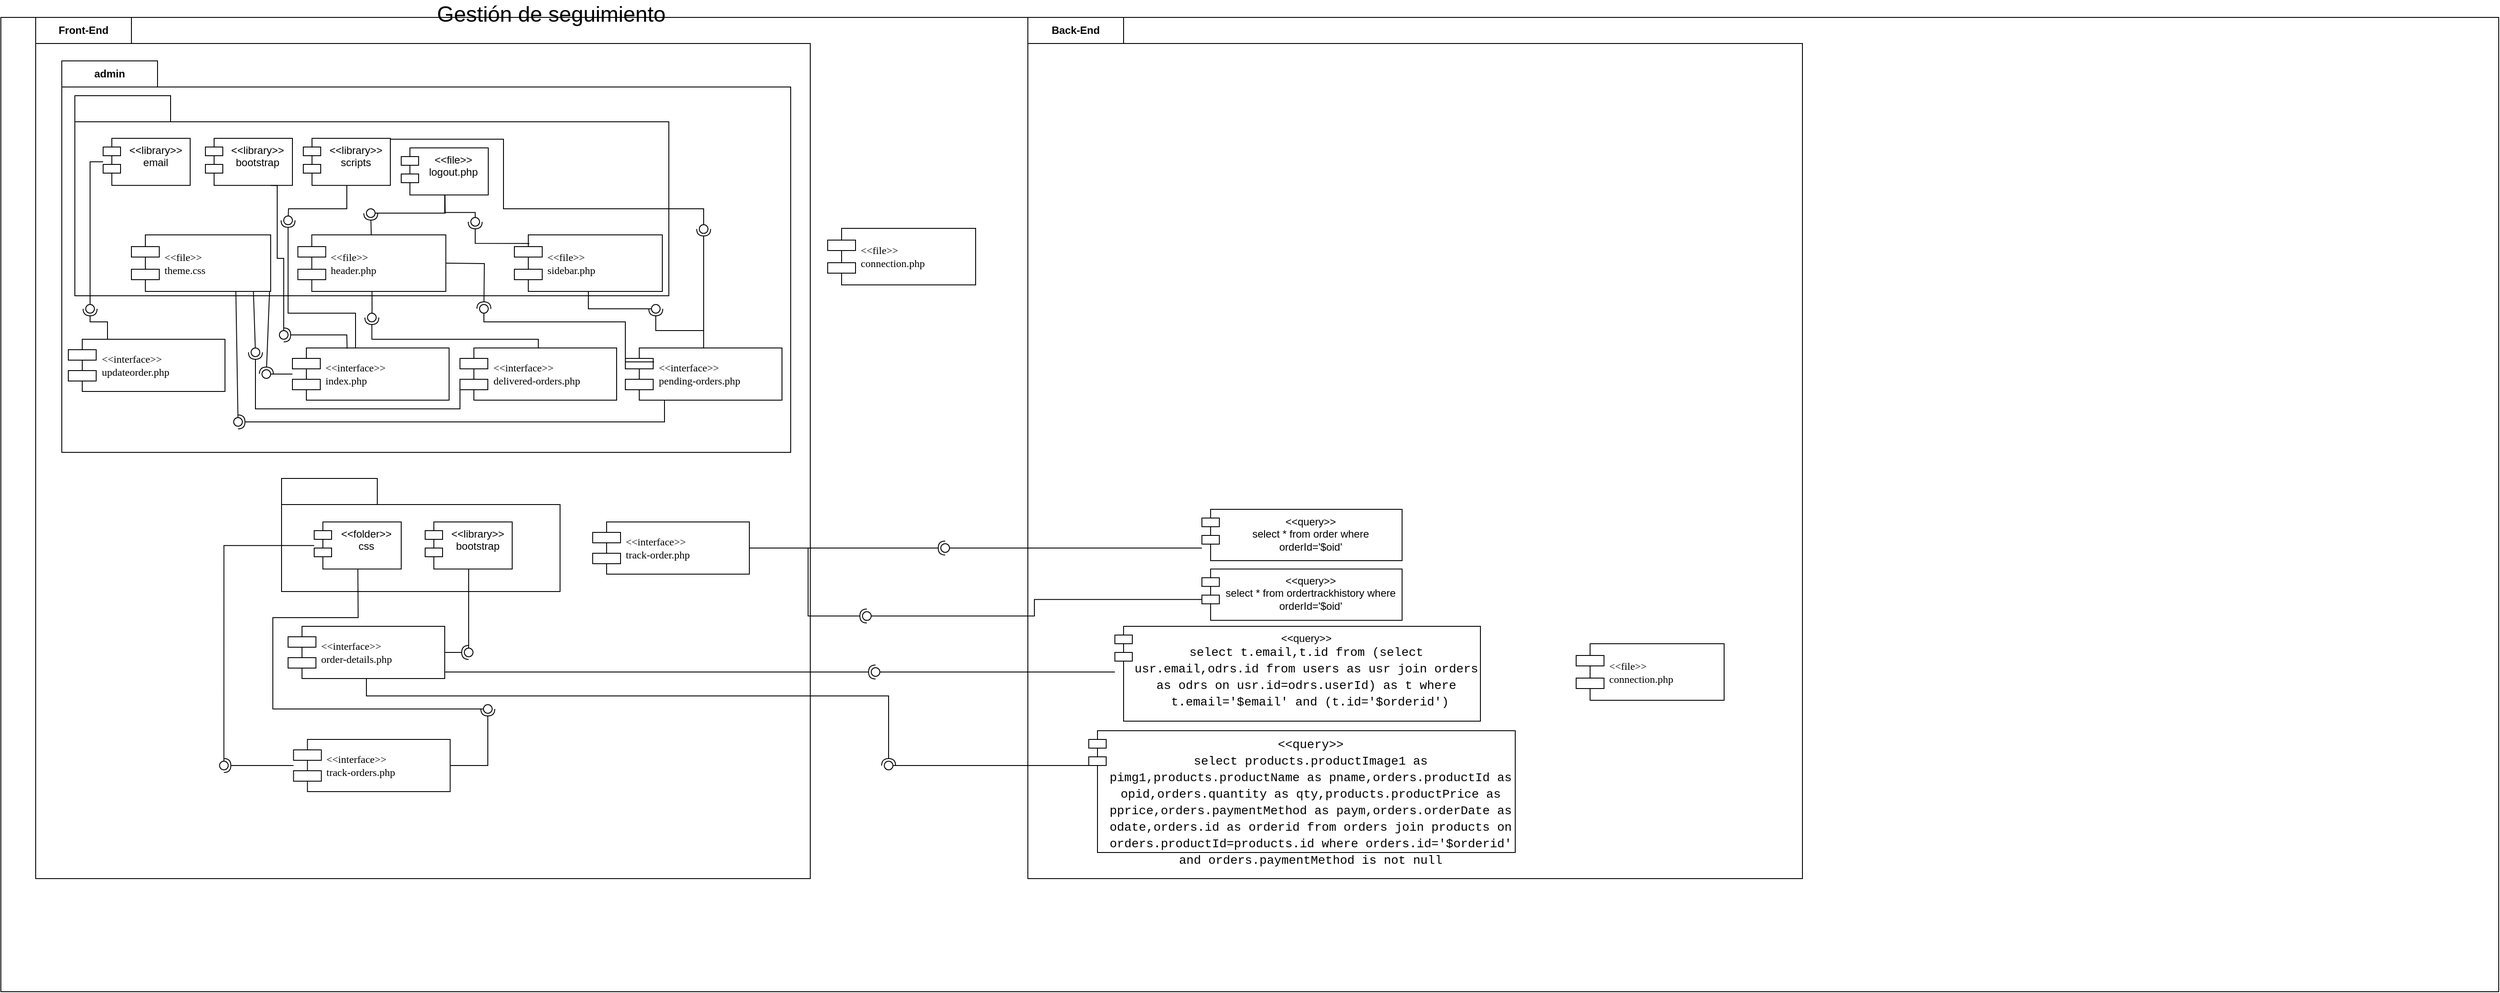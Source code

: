 <mxfile version="22.0.8" type="github">
  <diagram name="Page-1" id="5f0bae14-7c28-e335-631c-24af17079c00">
    <mxGraphModel dx="2125" dy="1511" grid="1" gridSize="10" guides="1" tooltips="1" connect="1" arrows="1" fold="1" page="1" pageScale="1" pageWidth="1100" pageHeight="850" background="none" math="0" shadow="0">
      <root>
        <mxCell id="0" />
        <mxCell id="1" parent="0" />
        <mxCell id="QajAvCTBg06aMJkXzNH2-1" value="" style="rounded=0;whiteSpace=wrap;html=1;movable=1;resizable=1;rotatable=1;deletable=1;editable=1;locked=0;connectable=1;" vertex="1" parent="1">
          <mxGeometry x="-20" y="-90" width="2870" height="1120" as="geometry" />
        </mxCell>
        <mxCell id="QajAvCTBg06aMJkXzNH2-115" value="Front-End" style="shape=folder;fontStyle=1;tabWidth=110;tabHeight=30;tabPosition=left;html=1;boundedLbl=1;labelInHeader=1;container=0;collapsible=0;whiteSpace=wrap;movable=1;resizable=1;rotatable=1;deletable=1;editable=1;locked=0;connectable=1;" vertex="1" parent="1">
          <mxGeometry x="20" y="-90" width="890" height="990" as="geometry" />
        </mxCell>
        <mxCell id="QajAvCTBg06aMJkXzNH2-2" value="&lt;font style=&quot;font-size: 25px;&quot;&gt;Gestión de seguimiento&lt;/font&gt;" style="text;strokeColor=none;align=center;fillColor=none;html=1;verticalAlign=middle;whiteSpace=wrap;rounded=0;movable=1;resizable=1;rotatable=1;deletable=1;editable=1;locked=0;connectable=1;" vertex="1" parent="1">
          <mxGeometry x="480" y="-110" width="265" height="30" as="geometry" />
        </mxCell>
        <mxCell id="QajAvCTBg06aMJkXzNH2-3" value="" style="html=1;strokeColor=none;resizeWidth=1;resizeHeight=1;fillColor=none;part=1;connectable=1;allowArrows=0;deletable=1;whiteSpace=wrap;movable=1;resizable=1;rotatable=1;editable=1;locked=0;" vertex="1" parent="1">
          <mxGeometry x="42.5" y="-10" width="573.3" height="403.226" as="geometry">
            <mxPoint y="30" as="offset" />
          </mxGeometry>
        </mxCell>
        <mxCell id="QajAvCTBg06aMJkXzNH2-4" value="admin" style="shape=folder;fontStyle=1;tabWidth=110;tabHeight=30;tabPosition=left;html=1;boundedLbl=1;labelInHeader=1;container=0;collapsible=0;whiteSpace=wrap;movable=1;resizable=1;rotatable=1;deletable=1;editable=1;locked=0;connectable=1;" vertex="1" parent="1">
          <mxGeometry x="50" y="-40" width="837.5" height="450" as="geometry" />
        </mxCell>
        <mxCell id="QajAvCTBg06aMJkXzNH2-5" value="" style="shape=folder;fontStyle=1;tabWidth=110;tabHeight=30;tabPosition=left;html=1;boundedLbl=1;labelInHeader=1;container=0;collapsible=0;whiteSpace=wrap;movable=1;resizable=1;rotatable=1;deletable=1;editable=1;locked=0;connectable=1;" vertex="1" parent="1">
          <mxGeometry x="65" width="682.5" height="230" as="geometry" />
        </mxCell>
        <mxCell id="QajAvCTBg06aMJkXzNH2-6" value="&amp;lt;&amp;lt;interface&amp;gt;&amp;gt;&lt;br&gt;delivered-orders.php" style="shape=component;align=left;spacingLeft=36;rounded=0;shadow=0;comic=0;labelBackgroundColor=none;strokeWidth=1;fontFamily=Verdana;fontSize=12;html=1;movable=1;resizable=1;rotatable=1;deletable=1;editable=1;locked=0;connectable=1;" vertex="1" parent="1">
          <mxGeometry x="507.5" y="290" width="180" height="60" as="geometry" />
        </mxCell>
        <mxCell id="QajAvCTBg06aMJkXzNH2-7" value="" style="ellipse;whiteSpace=wrap;html=1;align=center;aspect=fixed;fillColor=none;strokeColor=none;resizable=1;perimeter=centerPerimeter;rotatable=1;allowArrows=0;points=[];outlineConnect=1;movable=1;deletable=1;editable=1;locked=0;connectable=1;" vertex="1" parent="1">
          <mxGeometry x="440" y="280" width="10" height="10" as="geometry" />
        </mxCell>
        <mxCell id="QajAvCTBg06aMJkXzNH2-8" value="&amp;lt;&amp;lt;interface&amp;gt;&amp;gt;&lt;br&gt;index.php" style="shape=component;align=left;spacingLeft=36;rounded=0;shadow=0;comic=0;labelBackgroundColor=none;strokeWidth=1;fontFamily=Verdana;fontSize=12;html=1;movable=1;resizable=1;rotatable=1;deletable=1;editable=1;locked=0;connectable=1;" vertex="1" parent="1">
          <mxGeometry x="315" y="290" width="180" height="60" as="geometry" />
        </mxCell>
        <mxCell id="QajAvCTBg06aMJkXzNH2-10" value="" style="ellipse;whiteSpace=wrap;html=1;align=center;aspect=fixed;fillColor=none;strokeColor=none;resizable=1;perimeter=centerPerimeter;rotatable=1;allowArrows=0;points=[];outlineConnect=1;movable=1;deletable=1;editable=1;locked=0;connectable=1;" vertex="1" parent="1">
          <mxGeometry x="457.5" y="430" width="10" height="10" as="geometry" />
        </mxCell>
        <mxCell id="QajAvCTBg06aMJkXzNH2-14" value="" style="ellipse;whiteSpace=wrap;html=1;align=center;aspect=fixed;fillColor=none;strokeColor=none;resizable=1;perimeter=centerPerimeter;rotatable=1;allowArrows=0;points=[];outlineConnect=1;movable=1;deletable=1;editable=1;locked=0;connectable=1;" vertex="1" parent="1">
          <mxGeometry x="400" y="250" width="10" height="10" as="geometry" />
        </mxCell>
        <mxCell id="QajAvCTBg06aMJkXzNH2-17" value="&amp;lt;&amp;lt;file&amp;gt;&amp;gt;&lt;br&gt;theme.css" style="shape=component;align=left;spacingLeft=36;rounded=0;shadow=0;comic=0;labelBackgroundColor=none;strokeWidth=1;fontFamily=Verdana;fontSize=12;html=1;movable=1;resizable=1;rotatable=1;deletable=1;editable=1;locked=0;connectable=1;" vertex="1" parent="1">
          <mxGeometry x="130" y="160.0" width="160" height="65.018" as="geometry" />
        </mxCell>
        <mxCell id="QajAvCTBg06aMJkXzNH2-20" value="&amp;lt;&amp;lt;library&amp;gt;&amp;gt;&lt;br&gt;email" style="shape=module;align=left;spacingLeft=20;align=center;verticalAlign=top;whiteSpace=wrap;html=1;movable=1;resizable=1;rotatable=1;deletable=1;editable=1;locked=0;connectable=1;" vertex="1" parent="1">
          <mxGeometry x="97.5" y="48.998" width="100" height="54.182" as="geometry" />
        </mxCell>
        <mxCell id="QajAvCTBg06aMJkXzNH2-51" value="&amp;lt;&amp;lt;file&amp;gt;&amp;gt;&lt;br&gt;header.php" style="shape=component;align=left;spacingLeft=36;rounded=0;shadow=0;comic=0;labelBackgroundColor=none;strokeWidth=1;fontFamily=Verdana;fontSize=12;html=1;movable=1;resizable=1;rotatable=1;deletable=1;editable=1;locked=0;connectable=1;" vertex="1" parent="1">
          <mxGeometry x="321.25" y="160.0" width="170" height="65.018" as="geometry" />
        </mxCell>
        <mxCell id="QajAvCTBg06aMJkXzNH2-61" value="" style="ellipse;whiteSpace=wrap;html=1;align=center;aspect=fixed;fillColor=none;strokeColor=none;resizable=1;perimeter=centerPerimeter;rotatable=1;allowArrows=0;points=[];outlineConnect=1;movable=1;deletable=1;editable=1;locked=0;connectable=1;" vertex="1" parent="1">
          <mxGeometry x="582.5" y="138.31" width="10" height="10" as="geometry" />
        </mxCell>
        <mxCell id="QajAvCTBg06aMJkXzNH2-64" value="" style="ellipse;whiteSpace=wrap;html=1;align=center;aspect=fixed;fillColor=none;strokeColor=none;resizable=1;perimeter=centerPerimeter;rotatable=1;allowArrows=0;points=[];outlineConnect=1;movable=1;deletable=1;editable=1;locked=0;connectable=1;" vertex="1" parent="1">
          <mxGeometry x="758.75" y="430" width="10" height="10" as="geometry" />
        </mxCell>
        <mxCell id="QajAvCTBg06aMJkXzNH2-65" value="&amp;lt;&amp;lt;library&amp;gt;&amp;gt;&lt;br&gt;bootstrap" style="shape=module;align=left;spacingLeft=20;align=center;verticalAlign=top;whiteSpace=wrap;html=1;movable=1;resizable=1;rotatable=1;deletable=1;editable=1;locked=0;connectable=1;" vertex="1" parent="1">
          <mxGeometry x="215" y="48.998" width="100" height="54.182" as="geometry" />
        </mxCell>
        <mxCell id="QajAvCTBg06aMJkXzNH2-66" value="&amp;lt;&amp;lt;file&amp;gt;&amp;gt;&lt;br&gt;sidebar.php" style="shape=component;align=left;spacingLeft=36;rounded=0;shadow=0;comic=0;labelBackgroundColor=none;strokeWidth=1;fontFamily=Verdana;fontSize=12;html=1;movable=1;resizable=1;rotatable=1;deletable=1;editable=1;locked=0;connectable=1;" vertex="1" parent="1">
          <mxGeometry x="570" y="160.0" width="170" height="65.018" as="geometry" />
        </mxCell>
        <mxCell id="QajAvCTBg06aMJkXzNH2-68" value="&amp;lt;&amp;lt;file&amp;gt;&amp;gt;&lt;br&gt;connection.php" style="shape=component;align=left;spacingLeft=36;rounded=0;shadow=0;comic=0;labelBackgroundColor=none;strokeWidth=1;fontFamily=Verdana;fontSize=12;html=1;movable=1;resizable=1;rotatable=1;deletable=1;editable=1;locked=0;connectable=1;" vertex="1" parent="1">
          <mxGeometry x="930" y="152.49" width="170" height="65.018" as="geometry" />
        </mxCell>
        <mxCell id="QajAvCTBg06aMJkXzNH2-71" value="&amp;lt;&amp;lt;file&amp;gt;&amp;gt;&lt;br&gt;logout.php" style="shape=module;align=left;spacingLeft=20;align=center;verticalAlign=top;whiteSpace=wrap;html=1;movable=1;resizable=1;rotatable=1;deletable=1;editable=1;locked=0;connectable=1;" vertex="1" parent="1">
          <mxGeometry x="440" y="59.998" width="100" height="54.182" as="geometry" />
        </mxCell>
        <mxCell id="QajAvCTBg06aMJkXzNH2-72" value="&amp;lt;&amp;lt;interface&amp;gt;&amp;gt;&lt;br&gt;pending-orders.php" style="shape=component;align=left;spacingLeft=36;rounded=0;shadow=0;comic=0;labelBackgroundColor=none;strokeWidth=1;fontFamily=Verdana;fontSize=12;html=1;movable=1;resizable=1;rotatable=1;deletable=1;editable=1;locked=0;connectable=1;" vertex="1" parent="1">
          <mxGeometry x="697.5" y="290" width="180" height="60" as="geometry" />
        </mxCell>
        <mxCell id="QajAvCTBg06aMJkXzNH2-73" value="&amp;lt;&amp;lt;interface&amp;gt;&amp;gt;&lt;br&gt;updateorder.php" style="shape=component;align=left;spacingLeft=36;rounded=0;shadow=0;comic=0;labelBackgroundColor=none;strokeWidth=1;fontFamily=Verdana;fontSize=12;html=1;movable=1;resizable=1;rotatable=1;deletable=1;editable=1;locked=0;connectable=1;" vertex="1" parent="1">
          <mxGeometry x="57.5" y="280" width="180" height="60" as="geometry" />
        </mxCell>
        <mxCell id="QajAvCTBg06aMJkXzNH2-74" value="&amp;lt;&amp;lt;library&amp;gt;&amp;gt;&lt;br&gt;scripts" style="shape=module;align=left;spacingLeft=20;align=center;verticalAlign=top;whiteSpace=wrap;html=1;movable=1;resizable=1;rotatable=1;deletable=1;editable=1;locked=0;connectable=1;" vertex="1" parent="1">
          <mxGeometry x="327.5" y="48.998" width="100" height="54.182" as="geometry" />
        </mxCell>
        <mxCell id="QajAvCTBg06aMJkXzNH2-75" value="" style="rounded=0;orthogonalLoop=1;jettySize=auto;html=1;endArrow=halfCircle;endFill=0;endSize=6;strokeWidth=1;sketch=0;exitX=0.349;exitY=0.013;exitDx=0;exitDy=0;exitPerimeter=0;movable=1;resizable=1;rotatable=1;deletable=1;editable=1;locked=0;connectable=1;" edge="1" target="QajAvCTBg06aMJkXzNH2-77" parent="1" source="QajAvCTBg06aMJkXzNH2-8">
          <mxGeometry relative="1" as="geometry">
            <mxPoint x="327.5" y="276" as="sourcePoint" />
            <Array as="points">
              <mxPoint x="377.5" y="275" />
            </Array>
          </mxGeometry>
        </mxCell>
        <mxCell id="QajAvCTBg06aMJkXzNH2-76" value="" style="rounded=0;orthogonalLoop=1;jettySize=auto;html=1;endArrow=oval;endFill=0;sketch=0;sourcePerimeterSpacing=0;targetPerimeterSpacing=0;endSize=10;exitX=0.75;exitY=1;exitDx=0;exitDy=0;edgeStyle=orthogonalEdgeStyle;movable=1;resizable=1;rotatable=1;deletable=1;editable=1;locked=0;connectable=1;" edge="1" target="QajAvCTBg06aMJkXzNH2-77" parent="1" source="QajAvCTBg06aMJkXzNH2-65">
          <mxGeometry relative="1" as="geometry">
            <mxPoint x="287.5" y="276" as="sourcePoint" />
            <Array as="points">
              <mxPoint x="297.5" y="103" />
              <mxPoint x="297.5" y="187" />
              <mxPoint x="305.5" y="187" />
            </Array>
          </mxGeometry>
        </mxCell>
        <mxCell id="QajAvCTBg06aMJkXzNH2-77" value="" style="ellipse;whiteSpace=wrap;html=1;align=center;aspect=fixed;fillColor=none;strokeColor=none;resizable=0;perimeter=centerPerimeter;rotatable=0;allowArrows=0;points=[];outlineConnect=1;" vertex="1" parent="1">
          <mxGeometry x="300" y="270" width="10" height="10" as="geometry" />
        </mxCell>
        <mxCell id="QajAvCTBg06aMJkXzNH2-78" value="" style="rounded=0;orthogonalLoop=1;jettySize=auto;html=1;endArrow=halfCircle;endFill=0;endSize=6;strokeWidth=1;sketch=0;exitX=0.992;exitY=0.996;exitDx=0;exitDy=0;exitPerimeter=0;movable=1;resizable=1;rotatable=1;deletable=1;editable=1;locked=0;connectable=1;" edge="1" target="QajAvCTBg06aMJkXzNH2-80" parent="1" source="QajAvCTBg06aMJkXzNH2-17">
          <mxGeometry relative="1" as="geometry">
            <mxPoint x="290.5" y="360" as="sourcePoint" />
          </mxGeometry>
        </mxCell>
        <mxCell id="QajAvCTBg06aMJkXzNH2-79" value="" style="rounded=0;orthogonalLoop=1;jettySize=auto;html=1;endArrow=oval;endFill=0;sketch=0;sourcePerimeterSpacing=0;targetPerimeterSpacing=0;endSize=10;movable=1;resizable=1;rotatable=1;deletable=1;editable=1;locked=0;connectable=1;" edge="1" target="QajAvCTBg06aMJkXzNH2-80" parent="1" source="QajAvCTBg06aMJkXzNH2-8">
          <mxGeometry relative="1" as="geometry">
            <mxPoint x="250.5" y="360" as="sourcePoint" />
          </mxGeometry>
        </mxCell>
        <mxCell id="QajAvCTBg06aMJkXzNH2-80" value="" style="ellipse;whiteSpace=wrap;html=1;align=center;aspect=fixed;fillColor=none;strokeColor=none;resizable=0;perimeter=centerPerimeter;rotatable=0;allowArrows=0;points=[];outlineConnect=1;" vertex="1" parent="1">
          <mxGeometry x="280" y="315" width="10" height="10" as="geometry" />
        </mxCell>
        <mxCell id="QajAvCTBg06aMJkXzNH2-81" value="" style="rounded=0;orthogonalLoop=1;jettySize=auto;html=1;endArrow=halfCircle;endFill=0;endSize=6;strokeWidth=1;sketch=0;edgeStyle=orthogonalEdgeStyle;movable=1;resizable=1;rotatable=1;deletable=1;editable=1;locked=0;connectable=1;" edge="1" target="QajAvCTBg06aMJkXzNH2-83" parent="1" source="QajAvCTBg06aMJkXzNH2-6">
          <mxGeometry relative="1" as="geometry">
            <mxPoint x="510.5" y="275" as="sourcePoint" />
            <Array as="points">
              <mxPoint x="597.5" y="280" />
              <mxPoint x="406.5" y="280" />
            </Array>
          </mxGeometry>
        </mxCell>
        <mxCell id="QajAvCTBg06aMJkXzNH2-82" value="" style="rounded=0;orthogonalLoop=1;jettySize=auto;html=1;endArrow=oval;endFill=0;sketch=0;sourcePerimeterSpacing=0;targetPerimeterSpacing=0;endSize=10;movable=1;resizable=1;rotatable=1;deletable=1;editable=1;locked=0;connectable=1;" edge="1" target="QajAvCTBg06aMJkXzNH2-83" parent="1" source="QajAvCTBg06aMJkXzNH2-51">
          <mxGeometry relative="1" as="geometry">
            <mxPoint x="470.5" y="275" as="sourcePoint" />
            <Array as="points">
              <mxPoint x="406.5" y="245" />
            </Array>
          </mxGeometry>
        </mxCell>
        <mxCell id="QajAvCTBg06aMJkXzNH2-83" value="" style="ellipse;whiteSpace=wrap;html=1;align=center;aspect=fixed;fillColor=none;strokeColor=none;resizable=1;perimeter=centerPerimeter;rotatable=1;allowArrows=0;points=[];outlineConnect=1;movable=1;deletable=1;editable=1;locked=0;connectable=1;" vertex="1" parent="1">
          <mxGeometry x="401.25" y="250" width="10" height="10" as="geometry" />
        </mxCell>
        <mxCell id="QajAvCTBg06aMJkXzNH2-84" value="" style="rounded=0;orthogonalLoop=1;jettySize=auto;html=1;endArrow=halfCircle;endFill=0;endSize=6;strokeWidth=1;sketch=0;exitX=1;exitY=0.5;exitDx=0;exitDy=0;movable=1;resizable=1;rotatable=1;deletable=1;editable=1;locked=0;connectable=1;" edge="1" target="QajAvCTBg06aMJkXzNH2-86" parent="1" source="QajAvCTBg06aMJkXzNH2-51">
          <mxGeometry relative="1" as="geometry">
            <mxPoint x="652.5" y="351" as="sourcePoint" />
            <Array as="points">
              <mxPoint x="535.5" y="193" />
            </Array>
          </mxGeometry>
        </mxCell>
        <mxCell id="QajAvCTBg06aMJkXzNH2-85" value="" style="rounded=0;orthogonalLoop=1;jettySize=auto;html=1;endArrow=oval;endFill=0;sketch=0;sourcePerimeterSpacing=0;targetPerimeterSpacing=0;endSize=10;edgeStyle=orthogonalEdgeStyle;exitX=0.183;exitY=0.267;exitDx=0;exitDy=0;exitPerimeter=0;movable=1;resizable=1;rotatable=1;deletable=1;editable=1;locked=0;connectable=1;" edge="1" target="QajAvCTBg06aMJkXzNH2-86" parent="1" source="QajAvCTBg06aMJkXzNH2-72">
          <mxGeometry relative="1" as="geometry">
            <mxPoint x="612.5" y="351" as="sourcePoint" />
            <Array as="points">
              <mxPoint x="697.5" y="306" />
              <mxPoint x="697.5" y="260" />
              <mxPoint x="535.5" y="260" />
            </Array>
          </mxGeometry>
        </mxCell>
        <mxCell id="QajAvCTBg06aMJkXzNH2-86" value="" style="ellipse;whiteSpace=wrap;html=1;align=center;aspect=fixed;fillColor=none;strokeColor=none;resizable=0;perimeter=centerPerimeter;rotatable=0;allowArrows=0;points=[];outlineConnect=1;" vertex="1" parent="1">
          <mxGeometry x="530" y="240" width="10" height="10" as="geometry" />
        </mxCell>
        <mxCell id="QajAvCTBg06aMJkXzNH2-87" value="" style="rounded=0;orthogonalLoop=1;jettySize=auto;html=1;endArrow=halfCircle;endFill=0;endSize=6;strokeWidth=1;sketch=0;edgeStyle=orthogonalEdgeStyle;exitX=0.5;exitY=0;exitDx=0;exitDy=0;movable=1;resizable=1;rotatable=1;deletable=1;editable=1;locked=0;connectable=1;" edge="1" target="QajAvCTBg06aMJkXzNH2-89" parent="1" source="QajAvCTBg06aMJkXzNH2-72">
          <mxGeometry relative="1" as="geometry">
            <mxPoint x="760.5" y="360" as="sourcePoint" />
          </mxGeometry>
        </mxCell>
        <mxCell id="QajAvCTBg06aMJkXzNH2-88" value="" style="rounded=0;orthogonalLoop=1;jettySize=auto;html=1;endArrow=oval;endFill=0;sketch=0;sourcePerimeterSpacing=0;targetPerimeterSpacing=0;endSize=10;edgeStyle=orthogonalEdgeStyle;movable=1;resizable=1;rotatable=1;deletable=1;editable=1;locked=0;connectable=1;" edge="1" target="QajAvCTBg06aMJkXzNH2-89" parent="1" source="QajAvCTBg06aMJkXzNH2-66">
          <mxGeometry relative="1" as="geometry">
            <mxPoint x="720.5" y="360" as="sourcePoint" />
          </mxGeometry>
        </mxCell>
        <mxCell id="QajAvCTBg06aMJkXzNH2-89" value="" style="ellipse;whiteSpace=wrap;html=1;align=center;aspect=fixed;fillColor=none;strokeColor=none;resizable=0;perimeter=centerPerimeter;rotatable=0;allowArrows=0;points=[];outlineConnect=1;" vertex="1" parent="1">
          <mxGeometry x="727.5" y="240" width="10" height="10" as="geometry" />
        </mxCell>
        <mxCell id="QajAvCTBg06aMJkXzNH2-90" value="" style="rounded=0;orthogonalLoop=1;jettySize=auto;html=1;endArrow=halfCircle;endFill=0;endSize=6;strokeWidth=1;sketch=0;exitX=0;exitY=0.7;exitDx=0;exitDy=0;movable=1;resizable=1;rotatable=1;deletable=1;editable=1;locked=0;connectable=1;" edge="1" target="QajAvCTBg06aMJkXzNH2-92" parent="1" source="QajAvCTBg06aMJkXzNH2-6">
          <mxGeometry relative="1" as="geometry">
            <mxPoint x="287.5" y="385" as="sourcePoint" />
            <Array as="points">
              <mxPoint x="507.5" y="360" />
              <mxPoint x="272.5" y="360" />
            </Array>
          </mxGeometry>
        </mxCell>
        <mxCell id="QajAvCTBg06aMJkXzNH2-91" value="" style="rounded=0;orthogonalLoop=1;jettySize=auto;html=1;endArrow=oval;endFill=0;sketch=0;sourcePerimeterSpacing=0;targetPerimeterSpacing=0;endSize=10;exitX=0.876;exitY=0.996;exitDx=0;exitDy=0;exitPerimeter=0;movable=1;resizable=1;rotatable=1;deletable=1;editable=1;locked=0;connectable=1;" edge="1" target="QajAvCTBg06aMJkXzNH2-92" parent="1" source="QajAvCTBg06aMJkXzNH2-17">
          <mxGeometry relative="1" as="geometry">
            <mxPoint x="247.5" y="385" as="sourcePoint" />
          </mxGeometry>
        </mxCell>
        <mxCell id="QajAvCTBg06aMJkXzNH2-92" value="" style="ellipse;whiteSpace=wrap;html=1;align=center;aspect=fixed;fillColor=none;strokeColor=none;resizable=1;perimeter=centerPerimeter;rotatable=1;allowArrows=0;points=[];outlineConnect=1;movable=1;deletable=1;editable=1;locked=0;connectable=1;" vertex="1" parent="1">
          <mxGeometry x="267.5" y="290" width="10" height="10" as="geometry" />
        </mxCell>
        <mxCell id="QajAvCTBg06aMJkXzNH2-93" value="" style="rounded=0;orthogonalLoop=1;jettySize=auto;html=1;endArrow=halfCircle;endFill=0;endSize=6;strokeWidth=1;sketch=0;exitX=0.25;exitY=1;exitDx=0;exitDy=0;movable=1;resizable=1;rotatable=1;deletable=1;editable=1;locked=0;connectable=1;" edge="1" target="QajAvCTBg06aMJkXzNH2-95" parent="1" source="QajAvCTBg06aMJkXzNH2-72">
          <mxGeometry relative="1" as="geometry">
            <mxPoint x="290.5" y="426" as="sourcePoint" />
            <Array as="points">
              <mxPoint x="742.5" y="375" />
            </Array>
          </mxGeometry>
        </mxCell>
        <mxCell id="QajAvCTBg06aMJkXzNH2-94" value="" style="rounded=0;orthogonalLoop=1;jettySize=auto;html=1;endArrow=oval;endFill=0;sketch=0;sourcePerimeterSpacing=0;targetPerimeterSpacing=0;endSize=10;exitX=0.75;exitY=1;exitDx=0;exitDy=0;movable=1;resizable=1;rotatable=1;deletable=1;editable=1;locked=0;connectable=1;" edge="1" target="QajAvCTBg06aMJkXzNH2-95" parent="1" source="QajAvCTBg06aMJkXzNH2-17">
          <mxGeometry relative="1" as="geometry">
            <mxPoint x="250.5" y="426" as="sourcePoint" />
          </mxGeometry>
        </mxCell>
        <mxCell id="QajAvCTBg06aMJkXzNH2-95" value="" style="ellipse;whiteSpace=wrap;html=1;align=center;aspect=fixed;fillColor=none;strokeColor=none;resizable=0;perimeter=centerPerimeter;rotatable=0;allowArrows=0;points=[];outlineConnect=1;" vertex="1" parent="1">
          <mxGeometry x="247.5" y="370" width="10" height="10" as="geometry" />
        </mxCell>
        <mxCell id="QajAvCTBg06aMJkXzNH2-96" value="" style="rounded=0;orthogonalLoop=1;jettySize=auto;html=1;endArrow=halfCircle;endFill=0;endSize=6;strokeWidth=1;sketch=0;exitX=0.25;exitY=0;exitDx=0;exitDy=0;edgeStyle=orthogonalEdgeStyle;movable=1;resizable=1;rotatable=1;deletable=1;editable=1;locked=0;connectable=1;" edge="1" target="QajAvCTBg06aMJkXzNH2-98" parent="1" source="QajAvCTBg06aMJkXzNH2-73">
          <mxGeometry relative="1" as="geometry">
            <mxPoint x="127.5" y="265" as="sourcePoint" />
          </mxGeometry>
        </mxCell>
        <mxCell id="QajAvCTBg06aMJkXzNH2-97" value="" style="rounded=0;orthogonalLoop=1;jettySize=auto;html=1;endArrow=oval;endFill=0;sketch=0;sourcePerimeterSpacing=0;targetPerimeterSpacing=0;endSize=10;movable=1;resizable=1;rotatable=1;deletable=1;editable=1;locked=0;connectable=1;" edge="1" target="QajAvCTBg06aMJkXzNH2-98" parent="1" source="QajAvCTBg06aMJkXzNH2-20">
          <mxGeometry relative="1" as="geometry">
            <mxPoint x="87.5" y="265" as="sourcePoint" />
            <Array as="points">
              <mxPoint x="82.5" y="76" />
            </Array>
          </mxGeometry>
        </mxCell>
        <mxCell id="QajAvCTBg06aMJkXzNH2-98" value="" style="ellipse;whiteSpace=wrap;html=1;align=center;aspect=fixed;fillColor=none;strokeColor=none;resizable=0;perimeter=centerPerimeter;rotatable=0;allowArrows=0;points=[];outlineConnect=1;" vertex="1" parent="1">
          <mxGeometry x="77.5" y="240" width="10" height="10" as="geometry" />
        </mxCell>
        <mxCell id="QajAvCTBg06aMJkXzNH2-99" value="" style="rounded=0;orthogonalLoop=1;jettySize=auto;html=1;endArrow=halfCircle;endFill=0;endSize=6;strokeWidth=1;sketch=0;movable=1;resizable=1;rotatable=1;deletable=1;editable=1;locked=0;connectable=1;" edge="1" target="QajAvCTBg06aMJkXzNH2-101" parent="1" source="QajAvCTBg06aMJkXzNH2-72">
          <mxGeometry relative="1" as="geometry">
            <mxPoint x="426.5" y="143" as="sourcePoint" />
          </mxGeometry>
        </mxCell>
        <mxCell id="QajAvCTBg06aMJkXzNH2-100" value="" style="rounded=0;orthogonalLoop=1;jettySize=auto;html=1;endArrow=oval;endFill=0;sketch=0;sourcePerimeterSpacing=0;targetPerimeterSpacing=0;endSize=10;edgeStyle=orthogonalEdgeStyle;exitX=1;exitY=0.5;exitDx=0;exitDy=0;movable=1;resizable=1;rotatable=1;deletable=1;editable=1;locked=0;connectable=1;" edge="1" target="QajAvCTBg06aMJkXzNH2-101" parent="1" source="QajAvCTBg06aMJkXzNH2-74">
          <mxGeometry relative="1" as="geometry">
            <mxPoint x="386.5" y="143" as="sourcePoint" />
            <Array as="points">
              <mxPoint x="427.5" y="50" />
              <mxPoint x="557.5" y="50" />
              <mxPoint x="557.5" y="130" />
              <mxPoint x="787.5" y="130" />
            </Array>
          </mxGeometry>
        </mxCell>
        <mxCell id="QajAvCTBg06aMJkXzNH2-101" value="" style="ellipse;whiteSpace=wrap;html=1;align=center;aspect=fixed;fillColor=none;strokeColor=none;resizable=0;perimeter=centerPerimeter;rotatable=0;allowArrows=0;points=[];outlineConnect=1;" vertex="1" parent="1">
          <mxGeometry x="782.5" y="148.31" width="10" height="10" as="geometry" />
        </mxCell>
        <mxCell id="QajAvCTBg06aMJkXzNH2-102" value="" style="rounded=0;orthogonalLoop=1;jettySize=auto;html=1;endArrow=halfCircle;endFill=0;endSize=6;strokeWidth=1;sketch=0;edgeStyle=orthogonalEdgeStyle;movable=1;resizable=1;rotatable=1;deletable=1;editable=1;locked=0;connectable=1;" edge="1" target="QajAvCTBg06aMJkXzNH2-104" parent="1" source="QajAvCTBg06aMJkXzNH2-8">
          <mxGeometry relative="1" as="geometry">
            <mxPoint x="377.5" y="143" as="sourcePoint" />
            <Array as="points">
              <mxPoint x="387.5" y="250" />
              <mxPoint x="310.5" y="250" />
            </Array>
          </mxGeometry>
        </mxCell>
        <mxCell id="QajAvCTBg06aMJkXzNH2-103" value="" style="rounded=0;orthogonalLoop=1;jettySize=auto;html=1;endArrow=oval;endFill=0;sketch=0;sourcePerimeterSpacing=0;targetPerimeterSpacing=0;endSize=10;movable=1;resizable=1;rotatable=1;deletable=1;editable=1;locked=0;connectable=1;" edge="1" target="QajAvCTBg06aMJkXzNH2-104" parent="1" source="QajAvCTBg06aMJkXzNH2-74">
          <mxGeometry relative="1" as="geometry">
            <mxPoint x="337.5" y="143" as="sourcePoint" />
            <Array as="points">
              <mxPoint x="377.5" y="130" />
              <mxPoint x="310.5" y="130" />
            </Array>
          </mxGeometry>
        </mxCell>
        <mxCell id="QajAvCTBg06aMJkXzNH2-104" value="" style="ellipse;whiteSpace=wrap;html=1;align=center;aspect=fixed;fillColor=none;strokeColor=none;resizable=0;perimeter=centerPerimeter;rotatable=0;allowArrows=0;points=[];outlineConnect=1;" vertex="1" parent="1">
          <mxGeometry x="305" y="138.31" width="10" height="10" as="geometry" />
        </mxCell>
        <mxCell id="QajAvCTBg06aMJkXzNH2-105" value="" style="rounded=0;orthogonalLoop=1;jettySize=auto;html=1;endArrow=halfCircle;endFill=0;endSize=6;strokeWidth=1;sketch=0;movable=1;resizable=1;rotatable=1;deletable=1;editable=1;locked=0;connectable=1;" edge="1" target="QajAvCTBg06aMJkXzNH2-107" parent="1" source="QajAvCTBg06aMJkXzNH2-51">
          <mxGeometry relative="1" as="geometry">
            <mxPoint x="510.5" y="143" as="sourcePoint" />
          </mxGeometry>
        </mxCell>
        <mxCell id="QajAvCTBg06aMJkXzNH2-106" value="" style="rounded=0;orthogonalLoop=1;jettySize=auto;html=1;endArrow=oval;endFill=0;sketch=0;sourcePerimeterSpacing=0;targetPerimeterSpacing=0;endSize=10;movable=1;resizable=1;rotatable=1;deletable=1;editable=1;locked=0;connectable=1;" edge="1" target="QajAvCTBg06aMJkXzNH2-107" parent="1" source="QajAvCTBg06aMJkXzNH2-71">
          <mxGeometry relative="1" as="geometry">
            <mxPoint x="470.5" y="143" as="sourcePoint" />
            <Array as="points">
              <mxPoint x="490.5" y="135" />
            </Array>
          </mxGeometry>
        </mxCell>
        <mxCell id="QajAvCTBg06aMJkXzNH2-107" value="" style="ellipse;whiteSpace=wrap;html=1;align=center;aspect=fixed;fillColor=none;strokeColor=none;resizable=0;perimeter=centerPerimeter;rotatable=0;allowArrows=0;points=[];outlineConnect=1;" vertex="1" parent="1">
          <mxGeometry x="400" y="130" width="10" height="10" as="geometry" />
        </mxCell>
        <mxCell id="QajAvCTBg06aMJkXzNH2-108" value="" style="rounded=0;orthogonalLoop=1;jettySize=auto;html=1;endArrow=halfCircle;endFill=0;endSize=6;strokeWidth=1;sketch=0;edgeStyle=orthogonalEdgeStyle;exitX=0.102;exitY=0.151;exitDx=0;exitDy=0;exitPerimeter=0;movable=1;resizable=1;rotatable=1;deletable=1;editable=1;locked=0;connectable=1;" edge="1" target="QajAvCTBg06aMJkXzNH2-110" parent="1" source="QajAvCTBg06aMJkXzNH2-66">
          <mxGeometry relative="1" as="geometry">
            <mxPoint x="557.5" y="163" as="sourcePoint" />
            <Array as="points">
              <mxPoint x="525.5" y="170" />
            </Array>
          </mxGeometry>
        </mxCell>
        <mxCell id="QajAvCTBg06aMJkXzNH2-109" value="" style="rounded=0;orthogonalLoop=1;jettySize=auto;html=1;endArrow=oval;endFill=0;sketch=0;sourcePerimeterSpacing=0;targetPerimeterSpacing=0;endSize=10;edgeStyle=orthogonalEdgeStyle;movable=1;resizable=1;rotatable=1;deletable=1;editable=1;locked=0;connectable=1;" edge="1" target="QajAvCTBg06aMJkXzNH2-110" parent="1" source="QajAvCTBg06aMJkXzNH2-71">
          <mxGeometry relative="1" as="geometry">
            <mxPoint x="517.5" y="163" as="sourcePoint" />
          </mxGeometry>
        </mxCell>
        <mxCell id="QajAvCTBg06aMJkXzNH2-110" value="" style="ellipse;whiteSpace=wrap;html=1;align=center;aspect=fixed;fillColor=none;strokeColor=none;resizable=0;perimeter=centerPerimeter;rotatable=0;allowArrows=0;points=[];outlineConnect=1;" vertex="1" parent="1">
          <mxGeometry x="520" y="140" width="10" height="10" as="geometry" />
        </mxCell>
        <mxCell id="QajAvCTBg06aMJkXzNH2-122" value="" style="ellipse;whiteSpace=wrap;html=1;align=center;aspect=fixed;fillColor=none;strokeColor=none;resizable=1;perimeter=centerPerimeter;rotatable=1;allowArrows=0;points=[];outlineConnect=1;movable=1;deletable=1;editable=1;locked=0;connectable=1;" vertex="1" parent="1">
          <mxGeometry x="205" y="900" width="10" height="10" as="geometry" />
        </mxCell>
        <mxCell id="QajAvCTBg06aMJkXzNH2-128" value="" style="ellipse;whiteSpace=wrap;html=1;align=center;aspect=fixed;fillColor=none;strokeColor=none;resizable=1;perimeter=centerPerimeter;rotatable=1;allowArrows=0;points=[];outlineConnect=1;movable=1;deletable=1;editable=1;locked=0;connectable=1;" vertex="1" parent="1">
          <mxGeometry x="627.5" y="900" width="10" height="10" as="geometry" />
        </mxCell>
        <mxCell id="QajAvCTBg06aMJkXzNH2-171" value="" style="shape=folder;fontStyle=1;tabWidth=110;tabHeight=30;tabPosition=left;html=1;boundedLbl=1;labelInHeader=1;container=0;collapsible=0;whiteSpace=wrap;movable=1;resizable=1;rotatable=1;deletable=1;editable=1;locked=0;connectable=1;" vertex="1" parent="1">
          <mxGeometry x="302.5" y="440" width="320" height="130" as="geometry" />
        </mxCell>
        <mxCell id="QajAvCTBg06aMJkXzNH2-172" value="&amp;lt;&amp;lt;folder&amp;gt;&amp;gt;&lt;br&gt;css" style="shape=module;align=left;spacingLeft=20;align=center;verticalAlign=top;whiteSpace=wrap;html=1;movable=1;resizable=1;rotatable=1;deletable=1;editable=1;locked=0;connectable=1;" vertex="1" parent="1">
          <mxGeometry x="340" y="489.998" width="100" height="54.182" as="geometry" />
        </mxCell>
        <mxCell id="QajAvCTBg06aMJkXzNH2-173" value="&amp;lt;&amp;lt;library&amp;gt;&amp;gt;&lt;br&gt;bootstrap" style="shape=module;align=left;spacingLeft=20;align=center;verticalAlign=top;whiteSpace=wrap;html=1;movable=1;resizable=1;rotatable=1;deletable=1;editable=1;locked=0;connectable=1;" vertex="1" parent="1">
          <mxGeometry x="467.5" y="489.998" width="100" height="54.182" as="geometry" />
        </mxCell>
        <mxCell id="QajAvCTBg06aMJkXzNH2-175" value="&amp;lt;&amp;lt;interface&amp;gt;&amp;gt;&lt;br&gt;order-details.php" style="shape=component;align=left;spacingLeft=36;rounded=0;shadow=0;comic=0;labelBackgroundColor=none;strokeWidth=1;fontFamily=Verdana;fontSize=12;html=1;movable=1;resizable=1;rotatable=1;deletable=1;editable=1;locked=0;connectable=1;" vertex="1" parent="1">
          <mxGeometry x="310" y="610" width="180" height="60" as="geometry" />
        </mxCell>
        <mxCell id="QajAvCTBg06aMJkXzNH2-176" value="&amp;lt;&amp;lt;interface&amp;gt;&amp;gt;&lt;br&gt;track-order.php" style="shape=component;align=left;spacingLeft=36;rounded=0;shadow=0;comic=0;labelBackgroundColor=none;strokeWidth=1;fontFamily=Verdana;fontSize=12;html=1;movable=1;resizable=1;rotatable=1;deletable=1;editable=1;locked=0;connectable=1;" vertex="1" parent="1">
          <mxGeometry x="660" y="490" width="180" height="60" as="geometry" />
        </mxCell>
        <mxCell id="QajAvCTBg06aMJkXzNH2-177" value="&amp;lt;&amp;lt;interface&amp;gt;&amp;gt;&lt;br&gt;track-orders.php" style="shape=component;align=left;spacingLeft=36;rounded=0;shadow=0;comic=0;labelBackgroundColor=none;strokeWidth=1;fontFamily=Verdana;fontSize=12;html=1;movable=1;resizable=1;rotatable=1;deletable=1;editable=1;locked=0;connectable=1;" vertex="1" parent="1">
          <mxGeometry x="316.25" y="740" width="180" height="60" as="geometry" />
        </mxCell>
        <mxCell id="QajAvCTBg06aMJkXzNH2-178" value="" style="rounded=0;orthogonalLoop=1;jettySize=auto;html=1;endArrow=halfCircle;endFill=0;endSize=6;strokeWidth=1;sketch=0;" edge="1" target="QajAvCTBg06aMJkXzNH2-180" parent="1" source="QajAvCTBg06aMJkXzNH2-175">
          <mxGeometry relative="1" as="geometry">
            <mxPoint x="717.5" y="517" as="sourcePoint" />
          </mxGeometry>
        </mxCell>
        <mxCell id="QajAvCTBg06aMJkXzNH2-179" value="" style="rounded=0;orthogonalLoop=1;jettySize=auto;html=1;endArrow=oval;endFill=0;sketch=0;sourcePerimeterSpacing=0;targetPerimeterSpacing=0;endSize=10;" edge="1" target="QajAvCTBg06aMJkXzNH2-180" parent="1" source="QajAvCTBg06aMJkXzNH2-173">
          <mxGeometry relative="1" as="geometry">
            <mxPoint x="677.5" y="517" as="sourcePoint" />
          </mxGeometry>
        </mxCell>
        <mxCell id="QajAvCTBg06aMJkXzNH2-180" value="" style="ellipse;whiteSpace=wrap;html=1;align=center;aspect=fixed;fillColor=none;strokeColor=none;resizable=0;perimeter=centerPerimeter;rotatable=0;allowArrows=0;points=[];outlineConnect=1;" vertex="1" parent="1">
          <mxGeometry x="512.5" y="635" width="10" height="10" as="geometry" />
        </mxCell>
        <mxCell id="QajAvCTBg06aMJkXzNH2-183" value="" style="ellipse;whiteSpace=wrap;html=1;align=center;aspect=fixed;fillColor=none;strokeColor=none;resizable=0;perimeter=centerPerimeter;rotatable=0;allowArrows=0;points=[];outlineConnect=1;" vertex="1" parent="1">
          <mxGeometry x="627.5" y="512.09" width="10" height="10" as="geometry" />
        </mxCell>
        <mxCell id="QajAvCTBg06aMJkXzNH2-184" value="" style="rounded=0;orthogonalLoop=1;jettySize=auto;html=1;endArrow=halfCircle;endFill=0;endSize=6;strokeWidth=1;sketch=0;edgeStyle=orthogonalEdgeStyle;" edge="1" target="QajAvCTBg06aMJkXzNH2-186" parent="1" source="QajAvCTBg06aMJkXzNH2-177">
          <mxGeometry relative="1" as="geometry">
            <mxPoint x="637.5" y="725" as="sourcePoint" />
          </mxGeometry>
        </mxCell>
        <mxCell id="QajAvCTBg06aMJkXzNH2-185" value="" style="rounded=0;orthogonalLoop=1;jettySize=auto;html=1;endArrow=oval;endFill=0;sketch=0;sourcePerimeterSpacing=0;targetPerimeterSpacing=0;endSize=10;edgeStyle=orthogonalEdgeStyle;" edge="1" target="QajAvCTBg06aMJkXzNH2-186" parent="1" source="QajAvCTBg06aMJkXzNH2-172">
          <mxGeometry relative="1" as="geometry">
            <mxPoint x="597.5" y="725" as="sourcePoint" />
          </mxGeometry>
        </mxCell>
        <mxCell id="QajAvCTBg06aMJkXzNH2-186" value="" style="ellipse;whiteSpace=wrap;html=1;align=center;aspect=fixed;fillColor=none;strokeColor=none;resizable=0;perimeter=centerPerimeter;rotatable=0;allowArrows=0;points=[];outlineConnect=1;" vertex="1" parent="1">
          <mxGeometry x="231.25" y="765" width="10" height="10" as="geometry" />
        </mxCell>
        <mxCell id="QajAvCTBg06aMJkXzNH2-187" value="" style="rounded=0;orthogonalLoop=1;jettySize=auto;html=1;endArrow=halfCircle;endFill=0;endSize=6;strokeWidth=1;sketch=0;edgeStyle=orthogonalEdgeStyle;" edge="1" target="QajAvCTBg06aMJkXzNH2-189" parent="1" source="QajAvCTBg06aMJkXzNH2-177">
          <mxGeometry relative="1" as="geometry">
            <mxPoint x="559.5" y="705" as="sourcePoint" />
          </mxGeometry>
        </mxCell>
        <mxCell id="QajAvCTBg06aMJkXzNH2-188" value="" style="rounded=0;orthogonalLoop=1;jettySize=auto;html=1;endArrow=oval;endFill=0;sketch=0;sourcePerimeterSpacing=0;targetPerimeterSpacing=0;endSize=10;" edge="1" target="QajAvCTBg06aMJkXzNH2-189" parent="1" source="QajAvCTBg06aMJkXzNH2-172">
          <mxGeometry relative="1" as="geometry">
            <mxPoint x="519.5" y="705" as="sourcePoint" />
            <Array as="points">
              <mxPoint x="390.5" y="600" />
              <mxPoint x="292.5" y="600" />
              <mxPoint x="292.5" y="705" />
            </Array>
          </mxGeometry>
        </mxCell>
        <mxCell id="QajAvCTBg06aMJkXzNH2-189" value="" style="ellipse;whiteSpace=wrap;html=1;align=center;aspect=fixed;fillColor=none;strokeColor=none;resizable=0;perimeter=centerPerimeter;rotatable=0;allowArrows=0;points=[];outlineConnect=1;" vertex="1" parent="1">
          <mxGeometry x="534.5" y="700" width="10" height="10" as="geometry" />
        </mxCell>
        <mxCell id="QajAvCTBg06aMJkXzNH2-190" value="Back-End" style="shape=folder;fontStyle=1;tabWidth=110;tabHeight=30;tabPosition=left;html=1;boundedLbl=1;labelInHeader=1;container=0;collapsible=0;whiteSpace=wrap;movable=1;resizable=1;rotatable=1;deletable=1;editable=1;locked=0;connectable=1;" vertex="1" parent="1">
          <mxGeometry x="1160" y="-90" width="890" height="990" as="geometry" />
        </mxCell>
        <mxCell id="QajAvCTBg06aMJkXzNH2-191" value="" style="rounded=0;orthogonalLoop=1;jettySize=auto;html=1;endArrow=halfCircle;endFill=0;endSize=6;strokeWidth=1;sketch=0;" edge="1" target="QajAvCTBg06aMJkXzNH2-193" parent="1" source="QajAvCTBg06aMJkXzNH2-176">
          <mxGeometry relative="1" as="geometry">
            <mxPoint x="808" y="678" as="sourcePoint" />
          </mxGeometry>
        </mxCell>
        <mxCell id="QajAvCTBg06aMJkXzNH2-192" value="" style="rounded=0;orthogonalLoop=1;jettySize=auto;html=1;endArrow=oval;endFill=0;sketch=0;sourcePerimeterSpacing=0;targetPerimeterSpacing=0;endSize=10;edgeStyle=elbowEdgeStyle;elbow=vertical;" edge="1" target="QajAvCTBg06aMJkXzNH2-193" parent="1" source="QajAvCTBg06aMJkXzNH2-197">
          <mxGeometry relative="1" as="geometry">
            <mxPoint x="768" y="678" as="sourcePoint" />
          </mxGeometry>
        </mxCell>
        <mxCell id="QajAvCTBg06aMJkXzNH2-193" value="" style="ellipse;whiteSpace=wrap;html=1;align=center;aspect=fixed;fillColor=none;strokeColor=none;resizable=0;perimeter=centerPerimeter;rotatable=0;allowArrows=0;points=[];outlineConnect=1;" vertex="1" parent="1">
          <mxGeometry x="1060" y="515" width="10" height="10" as="geometry" />
        </mxCell>
        <mxCell id="QajAvCTBg06aMJkXzNH2-194" value="&lt;div style=&quot;font-family: Consolas, &amp;quot;Courier New&amp;quot;, monospace; font-size: 14px; line-height: 19px;&quot;&gt;&lt;span style=&quot;background-color: rgb(255, 255, 255);&quot;&gt;&amp;lt;&amp;lt;query&amp;gt;&amp;gt;&lt;br&gt;select products.productImage1 as pimg1,products.productName as pname,orders.productId as opid,orders.quantity as qty,products.productPrice as pprice,orders.paymentMethod as paym,orders.orderDate as odate,orders.id as orderid from orders join products on orders.productId=products.id where orders.id=&#39;$orderid&#39; and orders.paymentMethod is not null&lt;/span&gt;&lt;/div&gt;" style="shape=module;align=left;spacingLeft=20;align=center;verticalAlign=top;whiteSpace=wrap;html=1;" vertex="1" parent="1">
          <mxGeometry x="1230" y="730" width="490" height="140" as="geometry" />
        </mxCell>
        <mxCell id="QajAvCTBg06aMJkXzNH2-195" value="&amp;lt;&amp;lt;query&amp;gt;&amp;gt;&lt;br&gt;&lt;div style=&quot;font-family: Consolas, &amp;quot;Courier New&amp;quot;, monospace; font-size: 14px; line-height: 19px;&quot;&gt;&lt;span style=&quot;background-color: rgb(255, 255, 255);&quot;&gt;select t.email,t.id from (select usr.email,odrs.id from users as usr join orders as odrs on usr.id=odrs.userId) as t where &amp;nbsp;t.email=&#39;$email&#39; and (t.id=&#39;$orderid&#39;)&lt;/span&gt;&lt;/div&gt;" style="shape=module;align=left;spacingLeft=20;align=center;verticalAlign=top;whiteSpace=wrap;html=1;" vertex="1" parent="1">
          <mxGeometry x="1260" y="610" width="420" height="109" as="geometry" />
        </mxCell>
        <mxCell id="QajAvCTBg06aMJkXzNH2-196" value="&amp;lt;&amp;lt;query&amp;gt;&amp;gt;&lt;br&gt;select * from ordertrackhistory where orderId=&#39;$oid&#39;" style="shape=module;align=left;spacingLeft=20;align=center;verticalAlign=top;whiteSpace=wrap;html=1;" vertex="1" parent="1">
          <mxGeometry x="1360" y="544.18" width="230" height="59" as="geometry" />
        </mxCell>
        <mxCell id="QajAvCTBg06aMJkXzNH2-197" value="&amp;lt;&amp;lt;query&amp;gt;&amp;gt;&lt;br&gt;select * from order where orderId=&#39;$oid&#39;" style="shape=module;align=left;spacingLeft=20;align=center;verticalAlign=top;whiteSpace=wrap;html=1;" vertex="1" parent="1">
          <mxGeometry x="1360" y="475.5" width="230" height="59" as="geometry" />
        </mxCell>
        <mxCell id="QajAvCTBg06aMJkXzNH2-174" value="&amp;lt;&amp;lt;file&amp;gt;&amp;gt;&lt;br&gt;connection.php" style="shape=component;align=left;spacingLeft=36;rounded=0;shadow=0;comic=0;labelBackgroundColor=none;strokeWidth=1;fontFamily=Verdana;fontSize=12;html=1;movable=1;resizable=1;rotatable=1;deletable=1;editable=1;locked=0;connectable=1;" vertex="1" parent="1">
          <mxGeometry x="1790" y="630.0" width="170" height="65.018" as="geometry" />
        </mxCell>
        <mxCell id="QajAvCTBg06aMJkXzNH2-200" value="" style="rounded=0;orthogonalLoop=1;jettySize=auto;html=1;endArrow=halfCircle;endFill=0;endSize=6;strokeWidth=1;sketch=0;edgeStyle=elbowEdgeStyle;elbow=vertical;" edge="1" target="QajAvCTBg06aMJkXzNH2-202" parent="1" source="QajAvCTBg06aMJkXzNH2-175">
          <mxGeometry relative="1" as="geometry">
            <mxPoint x="1000" y="691" as="sourcePoint" />
          </mxGeometry>
        </mxCell>
        <mxCell id="QajAvCTBg06aMJkXzNH2-201" value="" style="rounded=0;orthogonalLoop=1;jettySize=auto;html=1;endArrow=oval;endFill=0;sketch=0;sourcePerimeterSpacing=0;targetPerimeterSpacing=0;endSize=10;edgeStyle=elbowEdgeStyle;elbow=vertical;" edge="1" target="QajAvCTBg06aMJkXzNH2-202" parent="1" source="QajAvCTBg06aMJkXzNH2-195">
          <mxGeometry relative="1" as="geometry">
            <mxPoint x="960" y="691" as="sourcePoint" />
          </mxGeometry>
        </mxCell>
        <mxCell id="QajAvCTBg06aMJkXzNH2-202" value="" style="ellipse;whiteSpace=wrap;html=1;align=center;aspect=fixed;fillColor=none;strokeColor=none;resizable=0;perimeter=centerPerimeter;rotatable=0;allowArrows=0;points=[];outlineConnect=1;" vertex="1" parent="1">
          <mxGeometry x="980" y="657.51" width="10" height="10" as="geometry" />
        </mxCell>
        <mxCell id="QajAvCTBg06aMJkXzNH2-203" value="" style="rounded=0;orthogonalLoop=1;jettySize=auto;html=1;endArrow=halfCircle;endFill=0;endSize=6;strokeWidth=1;sketch=0;edgeStyle=elbowEdgeStyle;elbow=vertical;" edge="1" target="QajAvCTBg06aMJkXzNH2-205" parent="1" source="QajAvCTBg06aMJkXzNH2-175">
          <mxGeometry relative="1" as="geometry">
            <mxPoint x="1020" y="770" as="sourcePoint" />
            <Array as="points">
              <mxPoint x="700" y="690" />
            </Array>
          </mxGeometry>
        </mxCell>
        <mxCell id="QajAvCTBg06aMJkXzNH2-204" value="" style="rounded=0;orthogonalLoop=1;jettySize=auto;html=1;endArrow=oval;endFill=0;sketch=0;sourcePerimeterSpacing=0;targetPerimeterSpacing=0;endSize=10;edgeStyle=elbowEdgeStyle;elbow=vertical;" edge="1" target="QajAvCTBg06aMJkXzNH2-205" parent="1" source="QajAvCTBg06aMJkXzNH2-194">
          <mxGeometry relative="1" as="geometry">
            <mxPoint x="980" y="770" as="sourcePoint" />
          </mxGeometry>
        </mxCell>
        <mxCell id="QajAvCTBg06aMJkXzNH2-205" value="" style="ellipse;whiteSpace=wrap;html=1;align=center;aspect=fixed;fillColor=none;strokeColor=none;resizable=0;perimeter=centerPerimeter;rotatable=0;allowArrows=0;points=[];outlineConnect=1;" vertex="1" parent="1">
          <mxGeometry x="995" y="765" width="10" height="10" as="geometry" />
        </mxCell>
        <mxCell id="QajAvCTBg06aMJkXzNH2-206" value="" style="rounded=0;orthogonalLoop=1;jettySize=auto;html=1;endArrow=halfCircle;endFill=0;endSize=6;strokeWidth=1;sketch=0;edgeStyle=elbowEdgeStyle;" edge="1" target="QajAvCTBg06aMJkXzNH2-208" parent="1" source="QajAvCTBg06aMJkXzNH2-176">
          <mxGeometry relative="1" as="geometry">
            <mxPoint x="1035" y="606" as="sourcePoint" />
          </mxGeometry>
        </mxCell>
        <mxCell id="QajAvCTBg06aMJkXzNH2-207" value="" style="rounded=0;orthogonalLoop=1;jettySize=auto;html=1;endArrow=oval;endFill=0;sketch=0;sourcePerimeterSpacing=0;targetPerimeterSpacing=0;endSize=10;edgeStyle=elbowEdgeStyle;exitX=0;exitY=0;exitDx=0;exitDy=35;exitPerimeter=0;" edge="1" target="QajAvCTBg06aMJkXzNH2-208" parent="1" source="QajAvCTBg06aMJkXzNH2-196">
          <mxGeometry relative="1" as="geometry">
            <mxPoint x="995" y="606" as="sourcePoint" />
          </mxGeometry>
        </mxCell>
        <mxCell id="QajAvCTBg06aMJkXzNH2-208" value="" style="ellipse;whiteSpace=wrap;html=1;align=center;aspect=fixed;fillColor=none;strokeColor=none;resizable=0;perimeter=centerPerimeter;rotatable=0;allowArrows=0;points=[];outlineConnect=1;" vertex="1" parent="1">
          <mxGeometry x="970" y="593.18" width="10" height="10" as="geometry" />
        </mxCell>
      </root>
    </mxGraphModel>
  </diagram>
</mxfile>

